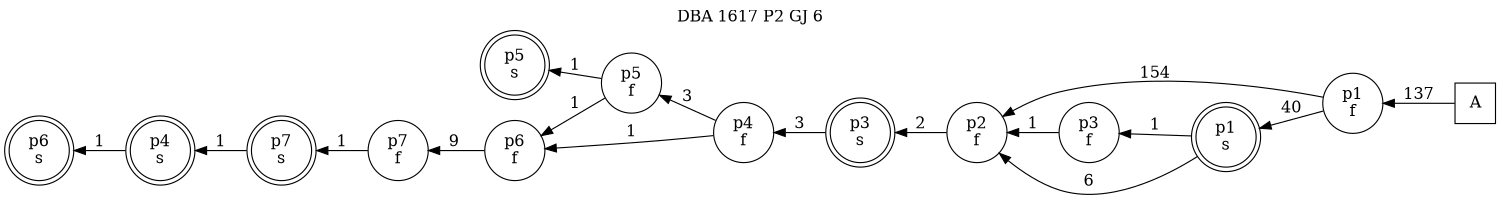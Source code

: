 digraph DBA_1617_P2_GJ_6_LOW {
labelloc="tl"
label= " DBA 1617 P2 GJ 6 "
rankdir="RL";
graph [ size=" 10 , 10 !"]

"A" [shape="square" label="A"]
"p1_f" [shape="circle" label="p1
f"]
"p2_f" [shape="circle" label="p2
f"]
"p1_s" [shape="doublecircle" label="p1
s"]
"p3_f" [shape="circle" label="p3
f"]
"p3_s" [shape="doublecircle" label="p3
s"]
"p4_f" [shape="circle" label="p4
f"]
"p5_f" [shape="circle" label="p5
f"]
"p6_f" [shape="circle" label="p6
f"]
"p7_f" [shape="circle" label="p7
f"]
"p5_s" [shape="doublecircle" label="p5
s"]
"p7_s" [shape="doublecircle" label="p7
s"]
"p4_s" [shape="doublecircle" label="p4
s"]
"p6_s" [shape="doublecircle" label="p6
s"]
"A" -> "p1_f" [ label=137]
"p1_f" -> "p2_f" [ label=154]
"p1_f" -> "p1_s" [ label=40]
"p2_f" -> "p3_s" [ label=2]
"p1_s" -> "p2_f" [ label=6]
"p1_s" -> "p3_f" [ label=1]
"p3_f" -> "p2_f" [ label=1]
"p3_s" -> "p4_f" [ label=3]
"p4_f" -> "p5_f" [ label=3]
"p4_f" -> "p6_f" [ label=1]
"p5_f" -> "p6_f" [ label=1]
"p5_f" -> "p5_s" [ label=1]
"p6_f" -> "p7_f" [ label=9]
"p7_f" -> "p7_s" [ label=1]
"p7_s" -> "p4_s" [ label=1]
"p4_s" -> "p6_s" [ label=1]
}

